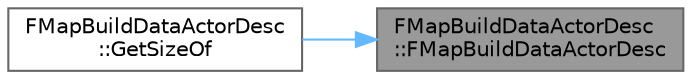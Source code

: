 digraph "FMapBuildDataActorDesc::FMapBuildDataActorDesc"
{
 // INTERACTIVE_SVG=YES
 // LATEX_PDF_SIZE
  bgcolor="transparent";
  edge [fontname=Helvetica,fontsize=10,labelfontname=Helvetica,labelfontsize=10];
  node [fontname=Helvetica,fontsize=10,shape=box,height=0.2,width=0.4];
  rankdir="RL";
  Node1 [id="Node000001",label="FMapBuildDataActorDesc\l::FMapBuildDataActorDesc",height=0.2,width=0.4,color="gray40", fillcolor="grey60", style="filled", fontcolor="black",tooltip=" "];
  Node1 -> Node2 [id="edge1_Node000001_Node000002",dir="back",color="steelblue1",style="solid",tooltip=" "];
  Node2 [id="Node000002",label="FMapBuildDataActorDesc\l::GetSizeOf",height=0.2,width=0.4,color="grey40", fillcolor="white", style="filled",URL="$db/d43/classFMapBuildDataActorDesc.html#af68f1930a47b51e0aae79e1e70f653d8",tooltip=" "];
}
